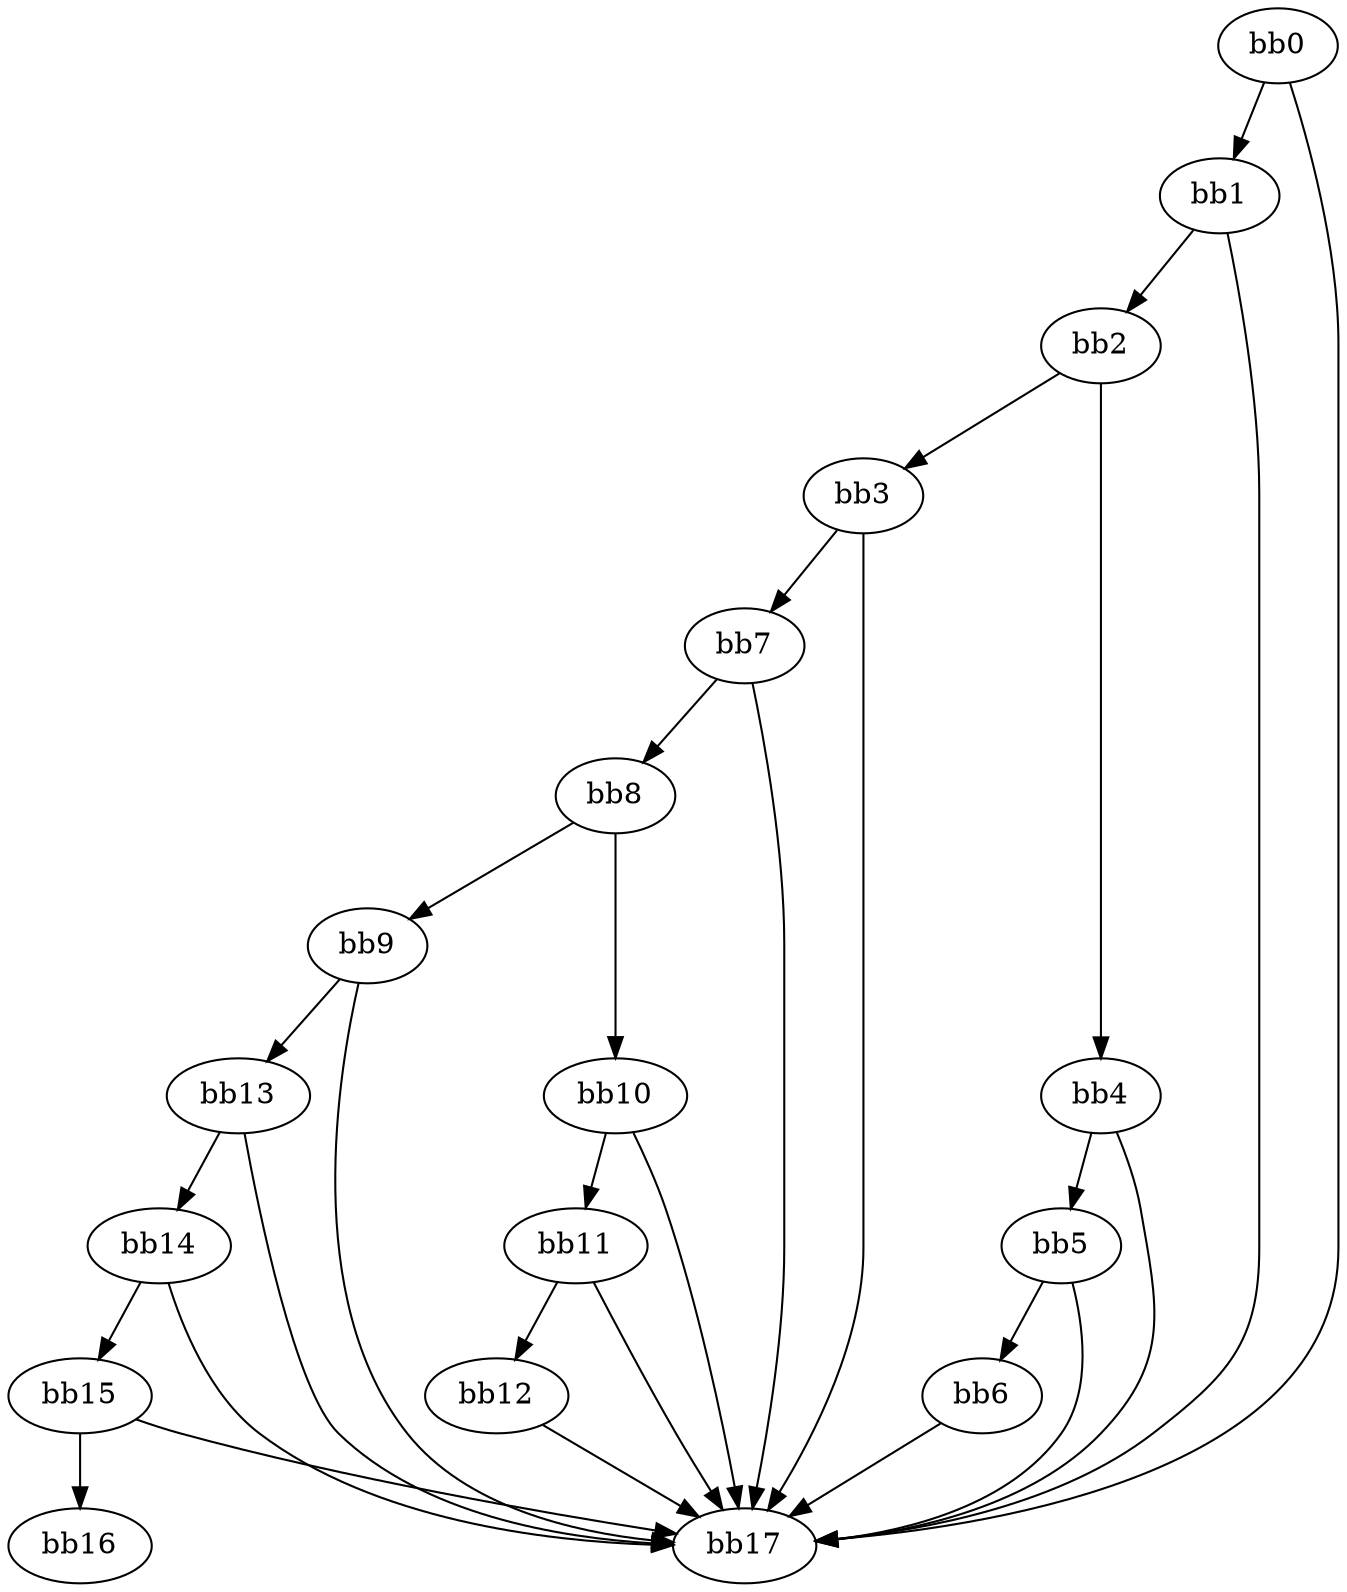 digraph {
    0 [ label = "bb0\l" ]
    1 [ label = "bb1\l" ]
    2 [ label = "bb2\l" ]
    3 [ label = "bb3\l" ]
    4 [ label = "bb4\l" ]
    5 [ label = "bb5\l" ]
    6 [ label = "bb6\l" ]
    7 [ label = "bb7\l" ]
    8 [ label = "bb8\l" ]
    9 [ label = "bb9\l" ]
    10 [ label = "bb10\l" ]
    11 [ label = "bb11\l" ]
    12 [ label = "bb12\l" ]
    13 [ label = "bb13\l" ]
    14 [ label = "bb14\l" ]
    15 [ label = "bb15\l" ]
    16 [ label = "bb16\l" ]
    17 [ label = "bb17\l" ]
    0 -> 1 [ ]
    0 -> 17 [ ]
    1 -> 2 [ ]
    1 -> 17 [ ]
    2 -> 3 [ ]
    2 -> 4 [ ]
    3 -> 7 [ ]
    3 -> 17 [ ]
    4 -> 5 [ ]
    4 -> 17 [ ]
    5 -> 6 [ ]
    5 -> 17 [ ]
    6 -> 17 [ ]
    7 -> 8 [ ]
    7 -> 17 [ ]
    8 -> 9 [ ]
    8 -> 10 [ ]
    9 -> 13 [ ]
    9 -> 17 [ ]
    10 -> 11 [ ]
    10 -> 17 [ ]
    11 -> 12 [ ]
    11 -> 17 [ ]
    12 -> 17 [ ]
    13 -> 14 [ ]
    13 -> 17 [ ]
    14 -> 15 [ ]
    14 -> 17 [ ]
    15 -> 16 [ ]
    15 -> 17 [ ]
}

